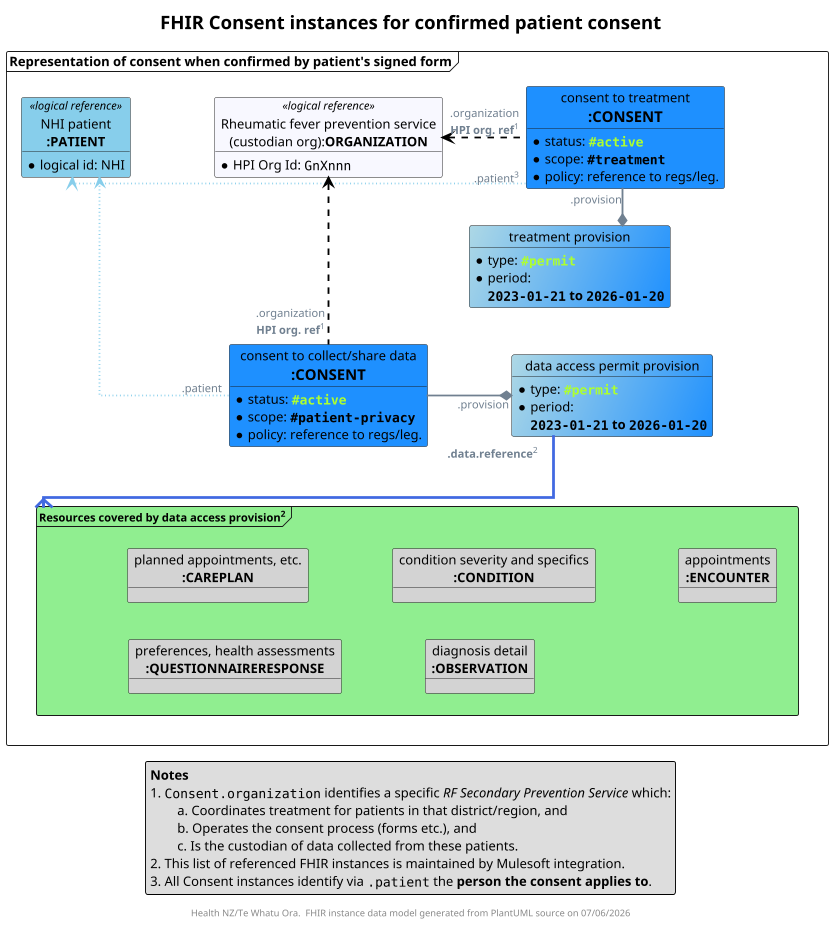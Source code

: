 @startuml obj-FHIR-data-consent-active

top to bottom direction
skinparam dpi 200
allow_mixing
scale 400 width

skinparam ActivityDiamondBackgroundColor #RoyalBlue
skinparam ArrowColor #SlateGrey   
skinparam ArrowFontColor #RoyalBlue
skinparam ArrowFontColor #SlateGrey  
skinparam ArrowFontSize 12
skinparam ArrowMessageAlignment left
skinparam BoxPadding 10
skinparam linetype ortho
skinparam nodesep 90
skinparam ranksep 40
skinparam roundcorner 5
skinparam sequenceArrowThickness 2
skinparam TitleFontSize 20


title FHIR Consent instances for confirmed patient consent

frame "Representation of consent when confirmed by patient's signed form" as F {

  !procedure $Coding($Alias,$System,$Code,$Display)
    object "<color:GhostWhite>$System" as $Alias #MediumPurple {
      <color:GhostWhite><size:11>**$Code**-$Display
    }
  !endprocedure

  object "consent to treatment\n<size:16>**:CONSENT**" as TREATCONSENT #DodgerBlue {
    * status: ""<color:GreenYellow>**#active**""
    * scope: ""**#treatment**""
    * policy: reference to regs/leg.
  }

  object "treatment provision" as TP #LightBlue/DodgerBlue  {
    * type: ""<color:GreenYellow>**#permit**""
    * period: 
      **""2023-01-21"" to ""2026-01-20""**
  }

  object "consent to collect/share data\n<size:16>**:CONSENT**" as DATACONSENT #DodgerBlue {
    * status: ""<color:GreenYellow>**#active**""
    * scope: ""**#patient-privacy**""
    * policy: reference to regs/leg.
  }

  object "data access permit provision" as DAP #LightBlue/DodgerBlue  {
    * type: ""<color:GreenYellow>**#permit**""
    * period: 
      **""2023-01-21"" to ""2026-01-20""**
  }

  ' resources in other repos
  object "NHI patient\n**:PATIENT**" as PATIENT <<logical reference>> #SkyBlue {
    * logical id: NHI
  }

  object "Rheumatic fever prevention service\n(custodian org):**ORGANIZATION**" as HPI <<logical reference>> #GhostWhite {
    * HPI Org Id: ""GnXnnn""
  }

  frame "<size:12>Resources covered by data access provision<sup>2</sup>" as COVERED #LightGreen {
    object "planned appointments, etc.\n<size:14>**:CAREPLAN**" as R1 #LightGray
    object "condition severity and specifics\n<size:14>**:CONDITION**" as R2 #LightGray
    object "appointments\n<size:14>**:ENCOUNTER**" as R3 #LightGray
    object "preferences, health assessments\n<size:14>**:QUESTIONNAIRERESPONSE**" as R4 #LightGray
    object "diagnosis detail\n<size:14>**:OBSERVATION**" as R5 #LightGray
  }
}

' positioning
TREATCONSENT -[hidden]d- TP
TP -[hidden]d- DATACONSENT


' connectors
DAP "**.data.reference**<sup>2</sup>" -[thickness=3,#RoyalBlue]--{ COVERED 

TREATCONSENT ".patient<sup>3</sup>" -[dotted,#SkyBlue,norank]-> PATIENT
TREATCONSENT -[norank]-* TP : "".provision""
TREATCONSENT ".organization\n**HPI org. ref**<sup>1</sup>" -[dashed,#Black]l-> HPI

DATACONSENT ".patient" -[dotted,#SkyBlue,norank]-> PATIENT
DATACONSENT -* DAP : "".provision""
DATACONSENT ".organization\n**HPI org. ref**<sup>1</sup>" -[dashed,#Black]u-> HPI 

legend bottom
  **Notes**
  1. ""Consent.organization"" identifies a specific //RF Secondary Prevention Service// which:
      \ta. Coordinates treatment for patients in that district/region, and
      \tb. Operates the consent process (forms etc.), and
      \tc. Is the custodian of data collected from these patients.
  2. This list of referenced FHIR instances is maintained by Mulesoft integration.
  3. All Consent instances identify via "".patient"" the **person the consent applies to**.
endlegend

footer "Health NZ/Te Whatu Ora.  FHIR instance data model generated from PlantUML source on %date('dd/MM/yyyy')"

@enduml